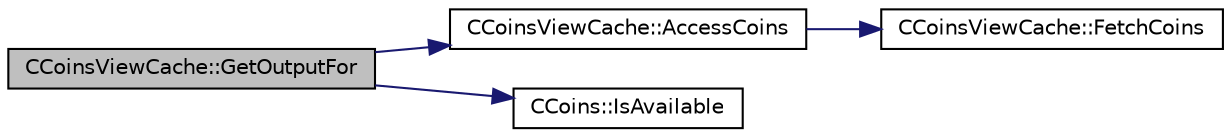 digraph "CCoinsViewCache::GetOutputFor"
{
  edge [fontname="Helvetica",fontsize="10",labelfontname="Helvetica",labelfontsize="10"];
  node [fontname="Helvetica",fontsize="10",shape=record];
  rankdir="LR";
  Node113 [label="CCoinsViewCache::GetOutputFor",height=0.2,width=0.4,color="black", fillcolor="grey75", style="filled", fontcolor="black"];
  Node113 -> Node114 [color="midnightblue",fontsize="10",style="solid",fontname="Helvetica"];
  Node114 [label="CCoinsViewCache::AccessCoins",height=0.2,width=0.4,color="black", fillcolor="white", style="filled",URL="$class_c_coins_view_cache.html#a8e5341e8b01233949d6170dd4d1fd75d",tooltip="Return a pointer to CCoins in the cache, or NULL if not found. "];
  Node114 -> Node115 [color="midnightblue",fontsize="10",style="solid",fontname="Helvetica"];
  Node115 [label="CCoinsViewCache::FetchCoins",height=0.2,width=0.4,color="black", fillcolor="white", style="filled",URL="$class_c_coins_view_cache.html#a7d385628b7d821d2d5b6c5aaf1734616"];
  Node113 -> Node116 [color="midnightblue",fontsize="10",style="solid",fontname="Helvetica"];
  Node116 [label="CCoins::IsAvailable",height=0.2,width=0.4,color="black", fillcolor="white", style="filled",URL="$class_c_coins.html#aa645bc3d18f74e91430ac178a9d28ee4",tooltip="check whether a particular output is still available "];
}
